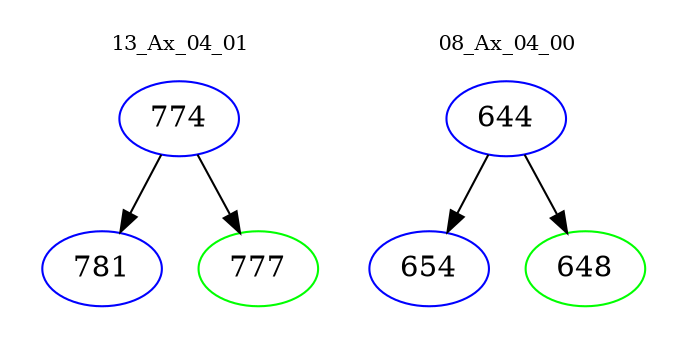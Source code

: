 digraph{
subgraph cluster_0 {
color = white
label = "13_Ax_04_01";
fontsize=10;
T0_774 [label="774", color="blue"]
T0_774 -> T0_781 [color="black"]
T0_781 [label="781", color="blue"]
T0_774 -> T0_777 [color="black"]
T0_777 [label="777", color="green"]
}
subgraph cluster_1 {
color = white
label = "08_Ax_04_00";
fontsize=10;
T1_644 [label="644", color="blue"]
T1_644 -> T1_654 [color="black"]
T1_654 [label="654", color="blue"]
T1_644 -> T1_648 [color="black"]
T1_648 [label="648", color="green"]
}
}

